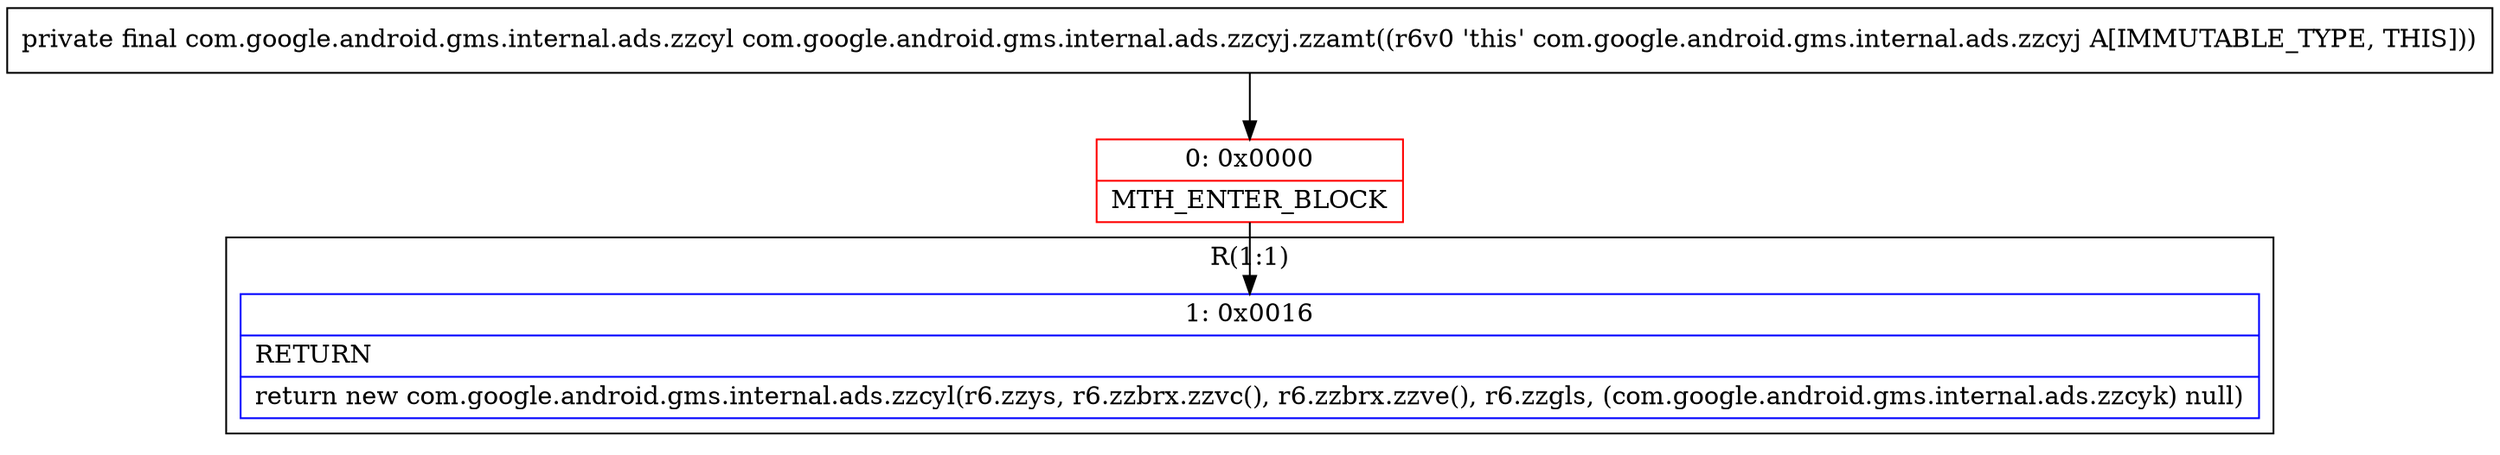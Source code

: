 digraph "CFG forcom.google.android.gms.internal.ads.zzcyj.zzamt()Lcom\/google\/android\/gms\/internal\/ads\/zzcyl;" {
subgraph cluster_Region_258847035 {
label = "R(1:1)";
node [shape=record,color=blue];
Node_1 [shape=record,label="{1\:\ 0x0016|RETURN\l|return new com.google.android.gms.internal.ads.zzcyl(r6.zzys, r6.zzbrx.zzvc(), r6.zzbrx.zzve(), r6.zzgls, (com.google.android.gms.internal.ads.zzcyk) null)\l}"];
}
Node_0 [shape=record,color=red,label="{0\:\ 0x0000|MTH_ENTER_BLOCK\l}"];
MethodNode[shape=record,label="{private final com.google.android.gms.internal.ads.zzcyl com.google.android.gms.internal.ads.zzcyj.zzamt((r6v0 'this' com.google.android.gms.internal.ads.zzcyj A[IMMUTABLE_TYPE, THIS])) }"];
MethodNode -> Node_0;
Node_0 -> Node_1;
}

